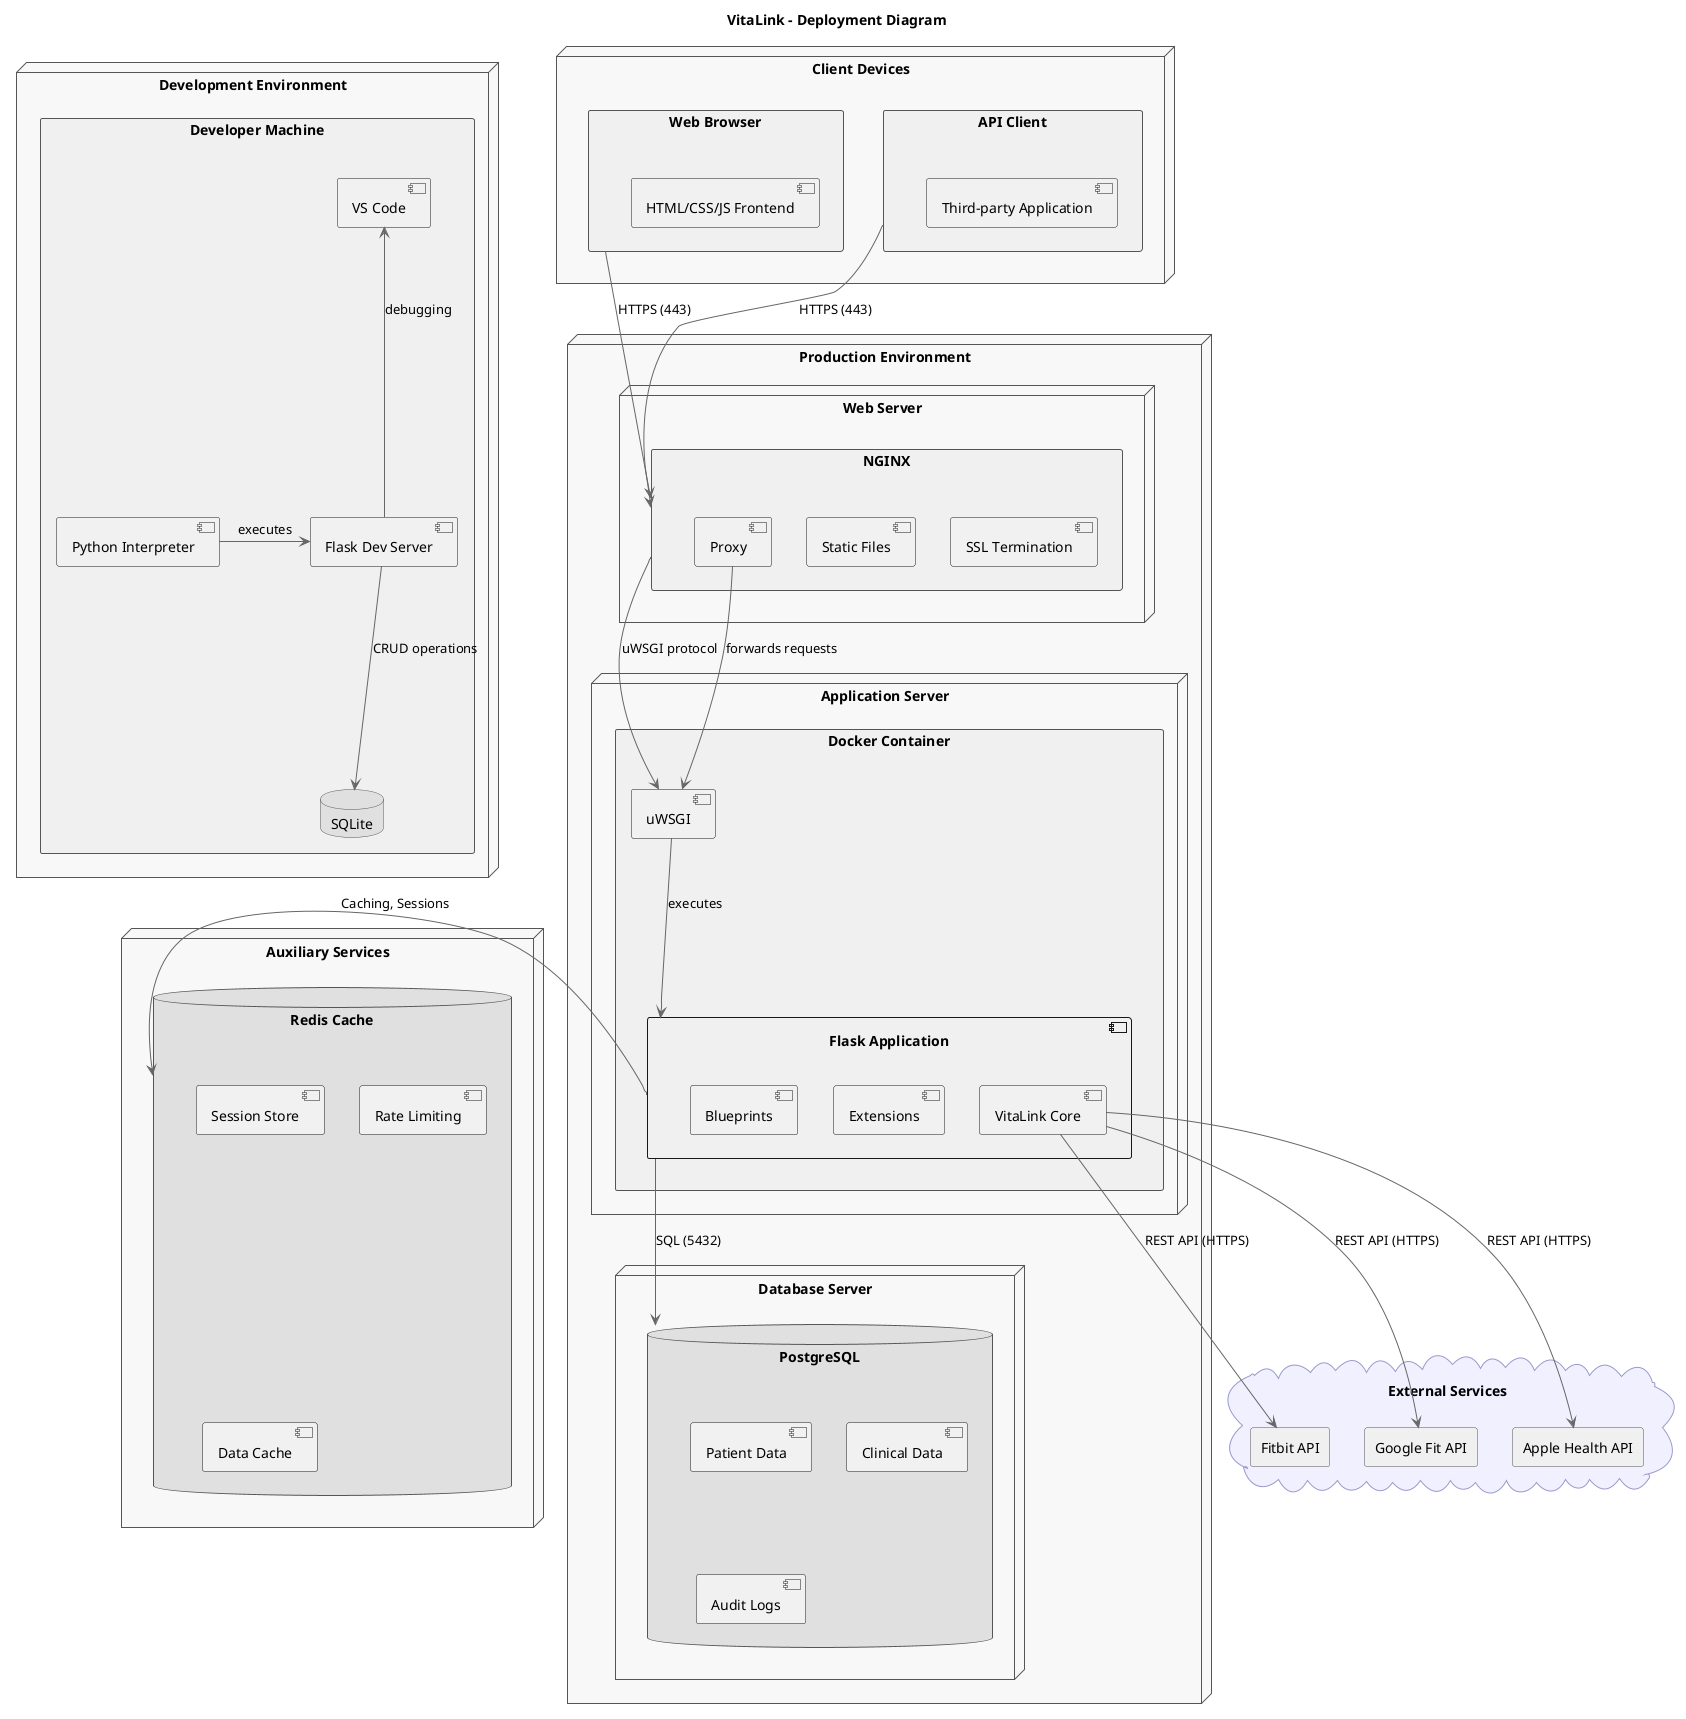 @startuml VitaLink - Deployment Diagram

' Stile e configurazione
skinparam rectangle {
    BackgroundColor #f0f0f0
    BorderColor #555555
}
skinparam database {
    BackgroundColor #e0e0e0
    BorderColor #555555
}
skinparam node {
    BackgroundColor #f8f8f8
    BorderColor #555555
}
skinparam cloud {
    BackgroundColor #f0f0ff
    BorderColor #9999cc
}
skinparam arrow {
    Color #666666
}

title VitaLink - Deployment Diagram

' Dispositivi client
node "Client Devices" as ClientDevices {
    rectangle "Web Browser" as WebBrowser {
        component "HTML/CSS/JS Frontend" as WebFrontend
    }

    rectangle "API Client" as APIClientDevice {
        component "Third-party Application" as APIApp
    }
}

' Ambiente di sviluppo locale
node "Development Environment" as DevEnv {
    rectangle "Developer Machine" as DevMachine {
        component "VS Code" as VSCode
        component "Python Interpreter" as PythonDev
        component "Flask Dev Server" as FlaskDev
        database "SQLite" as SqliteDev
    }
}

' Ambiente di produzione
node "Production Environment" as ProdEnv {
    ' Server web
    node "Web Server" as WebServer {
        rectangle "NGINX" as Nginx {
            component "SSL Termination" as SSL
            component "Static Files" as StaticFiles
            component "Proxy" as Proxy
        }
    }
    
    ' Server applicativo
    node "Application Server" as AppServer {
        rectangle "Docker Container" as DockerContainer {
            component "uWSGI" as uWSGI
            component "Flask Application" as FlaskApp {
                component "VitaLink Core" as VitaLinkCore
                component "Extensions" as FlaskExt
                component "Blueprints" as Blueprints
            }
        }
    }
    
    ' Server database
    node "Database Server" as DBServer {
        database "PostgreSQL" as PostgreSQL {
            component "Patient Data" as PatientData
            component "Clinical Data" as ClinicalData
            component "Audit Logs" as AuditLogs
        }
    }
}

' Servizi cloud
cloud "External Services" as ExternalServices {
    rectangle "Fitbit API" as FitbitAPI
    rectangle "Google Fit API" as GoogleFitAPI
    rectangle "Apple Health API" as AppleHealthAPI
}

' Connessioni sviluppo
PythonDev -right-> FlaskDev : "executes"
FlaskDev -down-> SqliteDev : "CRUD operations"
FlaskDev -up-> VSCode : "debugging"

' Connessioni client-server
WebBrowser -down-> Nginx : "HTTPS (443)"
APIClientDevice -down-> Nginx : "HTTPS (443)"

' Connessioni interne server
Nginx -down-> uWSGI : "uWSGI protocol"
Proxy -down-> uWSGI : "forwards requests"
uWSGI -down-> FlaskApp : "executes"
FlaskApp -down-> PostgreSQL : "SQL (5432)"

' Connessioni servizi esterni
VitaLinkCore -down-> FitbitAPI : "REST API (HTTPS)"
VitaLinkCore -down-> GoogleFitAPI : "REST API (HTTPS)"
VitaLinkCore -down-> AppleHealthAPI : "REST API (HTTPS)"

' Cache e message queue
node "Auxiliary Services" as AuxServices {
    database "Redis Cache" as Redis {
        component "Session Store" as Sessions
        component "Rate Limiting" as RateLimiting
        component "Data Cache" as DataCache
    }
}

' Connessioni ausiliarie
FlaskApp -left-> Redis : "Caching, Sessions"

@enduml
